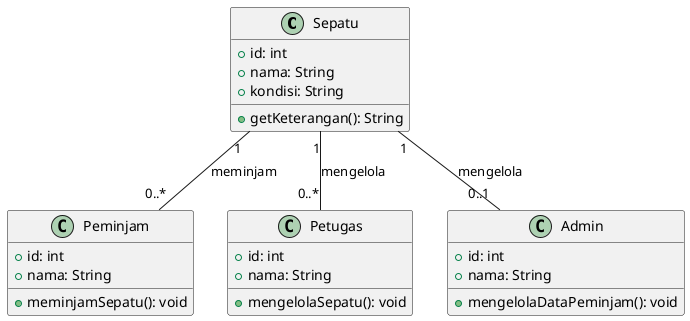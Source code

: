 @startuml
class Sepatu {
  +id: int
  +nama: String
  +kondisi: String
  +getKeterangan(): String
}

class Peminjam {
  +id: int
  +nama: String
  +meminjamSepatu(): void
}

class Petugas {
  +id: int
  +nama: String
  +mengelolaSepatu(): void
}

class Admin {
  +id: int
  +nama: String
  +mengelolaDataPeminjam(): void
}

Sepatu "1" -- "0..*" Peminjam : meminjam
Sepatu "1" -- "0..*" Petugas : mengelola
Sepatu "1" -- "0..1" Admin : mengelola

@enduml
